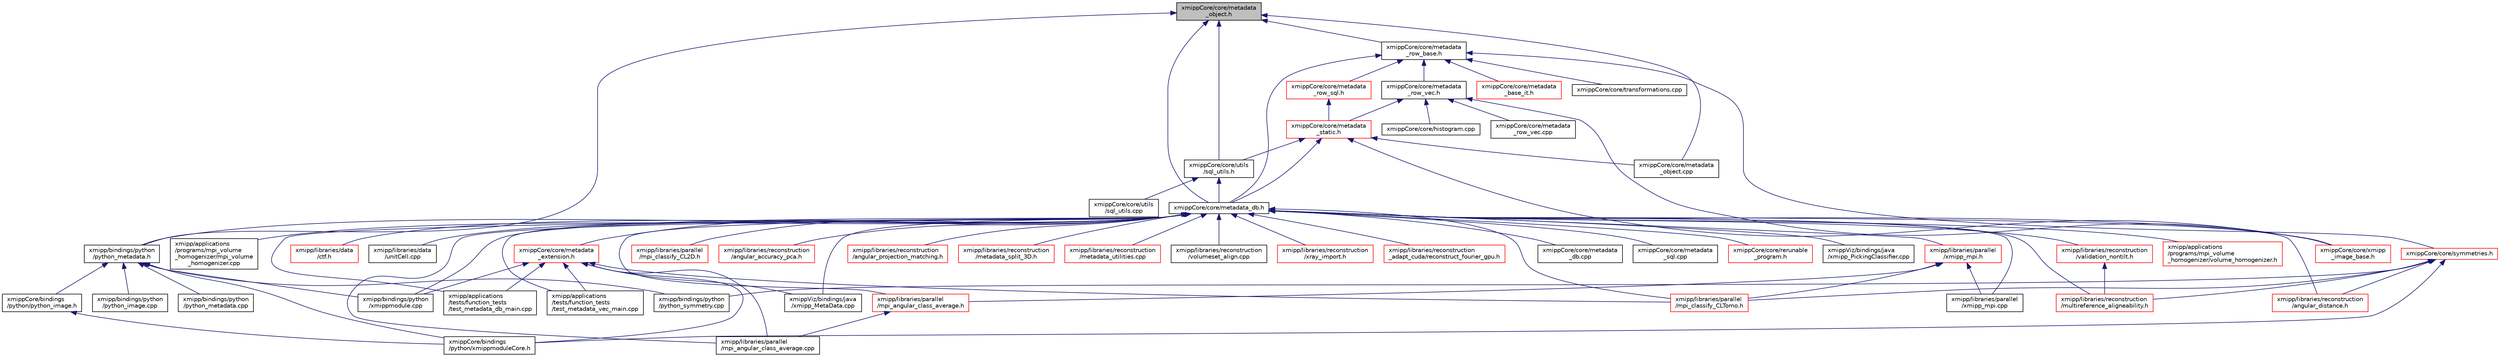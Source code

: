 digraph "xmippCore/core/metadata_object.h"
{
  edge [fontname="Helvetica",fontsize="10",labelfontname="Helvetica",labelfontsize="10"];
  node [fontname="Helvetica",fontsize="10",shape=record];
  Node7 [label="xmippCore/core/metadata\l_object.h",height=0.2,width=0.4,color="black", fillcolor="grey75", style="filled", fontcolor="black"];
  Node7 -> Node8 [dir="back",color="midnightblue",fontsize="10",style="solid",fontname="Helvetica"];
  Node8 [label="xmipp/bindings/python\l/python_metadata.h",height=0.2,width=0.4,color="black", fillcolor="white", style="filled",URL="$python__metadata_8h.html"];
  Node8 -> Node9 [dir="back",color="midnightblue",fontsize="10",style="solid",fontname="Helvetica"];
  Node9 [label="xmipp/bindings/python\l/python_image.cpp",height=0.2,width=0.4,color="black", fillcolor="white", style="filled",URL="$python__image_8cpp.html"];
  Node8 -> Node10 [dir="back",color="midnightblue",fontsize="10",style="solid",fontname="Helvetica"];
  Node10 [label="xmipp/bindings/python\l/python_metadata.cpp",height=0.2,width=0.4,color="black", fillcolor="white", style="filled",URL="$python__metadata_8cpp.html"];
  Node8 -> Node11 [dir="back",color="midnightblue",fontsize="10",style="solid",fontname="Helvetica"];
  Node11 [label="xmipp/bindings/python\l/python_symmetry.cpp",height=0.2,width=0.4,color="black", fillcolor="white", style="filled",URL="$python__symmetry_8cpp.html"];
  Node8 -> Node12 [dir="back",color="midnightblue",fontsize="10",style="solid",fontname="Helvetica"];
  Node12 [label="xmipp/bindings/python\l/xmippmodule.cpp",height=0.2,width=0.4,color="black", fillcolor="white", style="filled",URL="$xmippmodule_8cpp.html"];
  Node8 -> Node13 [dir="back",color="midnightblue",fontsize="10",style="solid",fontname="Helvetica"];
  Node13 [label="xmippCore/bindings\l/python/python_image.h",height=0.2,width=0.4,color="black", fillcolor="white", style="filled",URL="$ore_2bindings_2python_2python__image_8h.html"];
  Node13 -> Node14 [dir="back",color="midnightblue",fontsize="10",style="solid",fontname="Helvetica"];
  Node14 [label="xmippCore/bindings\l/python/xmippmoduleCore.h",height=0.2,width=0.4,color="black", fillcolor="white", style="filled",URL="$xmippmoduleCore_8h.html"];
  Node8 -> Node14 [dir="back",color="midnightblue",fontsize="10",style="solid",fontname="Helvetica"];
  Node7 -> Node15 [dir="back",color="midnightblue",fontsize="10",style="solid",fontname="Helvetica"];
  Node15 [label="xmippCore/core/metadata\l_row_base.h",height=0.2,width=0.4,color="black", fillcolor="white", style="filled",URL="$metadata__row__base_8h.html"];
  Node15 -> Node16 [dir="back",color="midnightblue",fontsize="10",style="solid",fontname="Helvetica"];
  Node16 [label="xmippCore/core/metadata\l_row_vec.h",height=0.2,width=0.4,color="black", fillcolor="white", style="filled",URL="$metadata__row__vec_8h.html"];
  Node16 -> Node17 [dir="back",color="midnightblue",fontsize="10",style="solid",fontname="Helvetica"];
  Node17 [label="xmippCore/core/xmipp\l_image_base.h",height=0.2,width=0.4,color="red", fillcolor="white", style="filled",URL="$xmipp__image__base_8h.html"];
  Node16 -> Node650 [dir="back",color="midnightblue",fontsize="10",style="solid",fontname="Helvetica"];
  Node650 [label="xmippCore/core/metadata\l_static.h",height=0.2,width=0.4,color="red", fillcolor="white", style="filled",URL="$metadata__static_8h.html"];
  Node650 -> Node17 [dir="back",color="midnightblue",fontsize="10",style="solid",fontname="Helvetica"];
  Node650 -> Node654 [dir="back",color="midnightblue",fontsize="10",style="solid",fontname="Helvetica"];
  Node654 [label="xmippCore/core/metadata_db.h",height=0.2,width=0.4,color="black", fillcolor="white", style="filled",URL="$metadata__db_8h.html"];
  Node654 -> Node273 [dir="back",color="midnightblue",fontsize="10",style="solid",fontname="Helvetica"];
  Node273 [label="xmipp/applications\l/programs/mpi_volume\l_homogenizer/volume_homogenizer.h",height=0.2,width=0.4,color="red", fillcolor="white", style="filled",URL="$volume__homogenizer_8h.html"];
  Node654 -> Node275 [dir="back",color="midnightblue",fontsize="10",style="solid",fontname="Helvetica"];
  Node275 [label="xmipp/applications\l/programs/mpi_volume\l_homogenizer/mpi_volume\l_homogenizer.cpp",height=0.2,width=0.4,color="black", fillcolor="white", style="filled",URL="$mpi__volume__homogenizer_8cpp.html"];
  Node654 -> Node586 [dir="back",color="midnightblue",fontsize="10",style="solid",fontname="Helvetica"];
  Node586 [label="xmipp/applications\l/tests/function_tests\l/test_metadata_db_main.cpp",height=0.2,width=0.4,color="black", fillcolor="white", style="filled",URL="$test__metadata__db__main_8cpp.html"];
  Node654 -> Node587 [dir="back",color="midnightblue",fontsize="10",style="solid",fontname="Helvetica"];
  Node587 [label="xmipp/applications\l/tests/function_tests\l/test_metadata_vec_main.cpp",height=0.2,width=0.4,color="black", fillcolor="white", style="filled",URL="$test__metadata__vec__main_8cpp.html"];
  Node654 -> Node8 [dir="back",color="midnightblue",fontsize="10",style="solid",fontname="Helvetica"];
  Node654 -> Node12 [dir="back",color="midnightblue",fontsize="10",style="solid",fontname="Helvetica"];
  Node654 -> Node655 [dir="back",color="midnightblue",fontsize="10",style="solid",fontname="Helvetica"];
  Node655 [label="xmipp/libraries/data\l/ctf.h",height=0.2,width=0.4,color="red", fillcolor="white", style="filled",URL="$ctf_8h.html"];
  Node654 -> Node439 [dir="back",color="midnightblue",fontsize="10",style="solid",fontname="Helvetica"];
  Node439 [label="xmipp/libraries/data\l/unitCell.cpp",height=0.2,width=0.4,color="black", fillcolor="white", style="filled",URL="$unitCell_8cpp.html"];
  Node654 -> Node453 [dir="back",color="midnightblue",fontsize="10",style="solid",fontname="Helvetica"];
  Node453 [label="xmipp/libraries/parallel\l/mpi_angular_class_average.h",height=0.2,width=0.4,color="red", fillcolor="white", style="filled",URL="$mpi__angular__class__average_8h.html"];
  Node453 -> Node455 [dir="back",color="midnightblue",fontsize="10",style="solid",fontname="Helvetica"];
  Node455 [label="xmipp/libraries/parallel\l/mpi_angular_class_average.cpp",height=0.2,width=0.4,color="black", fillcolor="white", style="filled",URL="$mpi__angular__class__average_8cpp.html"];
  Node654 -> Node455 [dir="back",color="midnightblue",fontsize="10",style="solid",fontname="Helvetica"];
  Node654 -> Node659 [dir="back",color="midnightblue",fontsize="10",style="solid",fontname="Helvetica"];
  Node659 [label="xmipp/libraries/parallel\l/mpi_classify_CL2D.h",height=0.2,width=0.4,color="red", fillcolor="white", style="filled",URL="$mpi__classify__CL2D_8h.html"];
  Node654 -> Node661 [dir="back",color="midnightblue",fontsize="10",style="solid",fontname="Helvetica"];
  Node661 [label="xmipp/libraries/parallel\l/xmipp_mpi.h",height=0.2,width=0.4,color="red", fillcolor="white", style="filled",URL="$xmipp__mpi_8h.html"];
  Node661 -> Node453 [dir="back",color="midnightblue",fontsize="10",style="solid",fontname="Helvetica"];
  Node661 -> Node103 [dir="back",color="midnightblue",fontsize="10",style="solid",fontname="Helvetica"];
  Node103 [label="xmipp/libraries/parallel\l/mpi_classify_CLTomo.h",height=0.2,width=0.4,color="red", fillcolor="white", style="filled",URL="$mpi__classify__CLTomo_8h.html"];
  Node661 -> Node684 [dir="back",color="midnightblue",fontsize="10",style="solid",fontname="Helvetica"];
  Node684 [label="xmipp/libraries/parallel\l/xmipp_mpi.cpp",height=0.2,width=0.4,color="black", fillcolor="white", style="filled",URL="$xmipp__mpi_8cpp.html"];
  Node654 -> Node103 [dir="back",color="midnightblue",fontsize="10",style="solid",fontname="Helvetica"];
  Node654 -> Node684 [dir="back",color="midnightblue",fontsize="10",style="solid",fontname="Helvetica"];
  Node654 -> Node462 [dir="back",color="midnightblue",fontsize="10",style="solid",fontname="Helvetica"];
  Node462 [label="xmipp/libraries/reconstruction\l/angular_accuracy_pca.h",height=0.2,width=0.4,color="red", fillcolor="white", style="filled",URL="$angular__accuracy__pca_8h.html"];
  Node654 -> Node685 [dir="back",color="midnightblue",fontsize="10",style="solid",fontname="Helvetica"];
  Node685 [label="xmipp/libraries/reconstruction\l/angular_distance.h",height=0.2,width=0.4,color="red", fillcolor="white", style="filled",URL="$angular__distance_8h.html"];
  Node654 -> Node690 [dir="back",color="midnightblue",fontsize="10",style="solid",fontname="Helvetica"];
  Node690 [label="xmipp/libraries/reconstruction\l/angular_projection_matching.h",height=0.2,width=0.4,color="red", fillcolor="white", style="filled",URL="$angular__projection__matching_8h.html"];
  Node654 -> Node692 [dir="back",color="midnightblue",fontsize="10",style="solid",fontname="Helvetica"];
  Node692 [label="xmipp/libraries/reconstruction\l/metadata_split_3D.h",height=0.2,width=0.4,color="red", fillcolor="white", style="filled",URL="$metadata__split__3D_8h.html"];
  Node654 -> Node694 [dir="back",color="midnightblue",fontsize="10",style="solid",fontname="Helvetica"];
  Node694 [label="xmipp/libraries/reconstruction\l/metadata_utilities.cpp",height=0.2,width=0.4,color="red", fillcolor="white", style="filled",URL="$metadata__utilities_8cpp.html"];
  Node654 -> Node696 [dir="back",color="midnightblue",fontsize="10",style="solid",fontname="Helvetica"];
  Node696 [label="xmipp/libraries/reconstruction\l/validation_nontilt.h",height=0.2,width=0.4,color="red", fillcolor="white", style="filled",URL="$validation__nontilt_8h.html"];
  Node696 -> Node182 [dir="back",color="midnightblue",fontsize="10",style="solid",fontname="Helvetica"];
  Node182 [label="xmipp/libraries/reconstruction\l/multireference_aligneability.h",height=0.2,width=0.4,color="red", fillcolor="white", style="filled",URL="$multireference__aligneability_8h.html"];
  Node654 -> Node182 [dir="back",color="midnightblue",fontsize="10",style="solid",fontname="Helvetica"];
  Node654 -> Node699 [dir="back",color="midnightblue",fontsize="10",style="solid",fontname="Helvetica"];
  Node699 [label="xmipp/libraries/reconstruction\l/volumeset_align.cpp",height=0.2,width=0.4,color="black", fillcolor="white", style="filled",URL="$volumeset__align_8cpp.html"];
  Node654 -> Node571 [dir="back",color="midnightblue",fontsize="10",style="solid",fontname="Helvetica"];
  Node571 [label="xmipp/libraries/reconstruction\l/xray_import.h",height=0.2,width=0.4,color="red", fillcolor="white", style="filled",URL="$xray__import_8h.html"];
  Node654 -> Node256 [dir="back",color="midnightblue",fontsize="10",style="solid",fontname="Helvetica"];
  Node256 [label="xmipp/libraries/reconstruction\l_adapt_cuda/reconstruct_fourier_gpu.h",height=0.2,width=0.4,color="red", fillcolor="white", style="filled",URL="$reconstruct__fourier__gpu_8h.html"];
  Node654 -> Node17 [dir="back",color="midnightblue",fontsize="10",style="solid",fontname="Helvetica"];
  Node654 -> Node585 [dir="back",color="midnightblue",fontsize="10",style="solid",fontname="Helvetica"];
  Node585 [label="xmippCore/core/metadata\l_extension.h",height=0.2,width=0.4,color="red", fillcolor="white", style="filled",URL="$metadata__extension_8h.html"];
  Node585 -> Node586 [dir="back",color="midnightblue",fontsize="10",style="solid",fontname="Helvetica"];
  Node585 -> Node587 [dir="back",color="midnightblue",fontsize="10",style="solid",fontname="Helvetica"];
  Node585 -> Node12 [dir="back",color="midnightblue",fontsize="10",style="solid",fontname="Helvetica"];
  Node585 -> Node455 [dir="back",color="midnightblue",fontsize="10",style="solid",fontname="Helvetica"];
  Node585 -> Node103 [dir="back",color="midnightblue",fontsize="10",style="solid",fontname="Helvetica"];
  Node585 -> Node14 [dir="back",color="midnightblue",fontsize="10",style="solid",fontname="Helvetica"];
  Node585 -> Node605 [dir="back",color="midnightblue",fontsize="10",style="solid",fontname="Helvetica"];
  Node605 [label="xmippViz/bindings/java\l/xmipp_MetaData.cpp",height=0.2,width=0.4,color="black", fillcolor="white", style="filled",URL="$bindings_2java_2xmipp__MetaData_8cpp.html"];
  Node654 -> Node612 [dir="back",color="midnightblue",fontsize="10",style="solid",fontname="Helvetica"];
  Node612 [label="xmippCore/core/metadata\l_db.cpp",height=0.2,width=0.4,color="black", fillcolor="white", style="filled",URL="$metadata__db_8cpp.html"];
  Node654 -> Node700 [dir="back",color="midnightblue",fontsize="10",style="solid",fontname="Helvetica"];
  Node700 [label="xmippCore/core/metadata\l_sql.cpp",height=0.2,width=0.4,color="black", fillcolor="white", style="filled",URL="$metadata__sql_8cpp.html"];
  Node654 -> Node701 [dir="back",color="midnightblue",fontsize="10",style="solid",fontname="Helvetica"];
  Node701 [label="xmippCore/core/rerunable\l_program.h",height=0.2,width=0.4,color="red", fillcolor="white", style="filled",URL="$rerunable__program_8h.html"];
  Node654 -> Node605 [dir="back",color="midnightblue",fontsize="10",style="solid",fontname="Helvetica"];
  Node654 -> Node365 [dir="back",color="midnightblue",fontsize="10",style="solid",fontname="Helvetica"];
  Node365 [label="xmippViz/bindings/java\l/xmipp_PickingClassifier.cpp",height=0.2,width=0.4,color="black", fillcolor="white", style="filled",URL="$xmipp__PickingClassifier_8cpp.html"];
  Node650 -> Node781 [dir="back",color="midnightblue",fontsize="10",style="solid",fontname="Helvetica"];
  Node781 [label="xmippCore/core/utils\l/sql_utils.h",height=0.2,width=0.4,color="black", fillcolor="white", style="filled",URL="$sql__utils_8h.html"];
  Node781 -> Node654 [dir="back",color="midnightblue",fontsize="10",style="solid",fontname="Helvetica"];
  Node781 -> Node782 [dir="back",color="midnightblue",fontsize="10",style="solid",fontname="Helvetica"];
  Node782 [label="xmippCore/core/utils\l/sql_utils.cpp",height=0.2,width=0.4,color="black", fillcolor="white", style="filled",URL="$sql__utils_8cpp.html"];
  Node650 -> Node783 [dir="back",color="midnightblue",fontsize="10",style="solid",fontname="Helvetica"];
  Node783 [label="xmippCore/core/metadata\l_object.cpp",height=0.2,width=0.4,color="black", fillcolor="white", style="filled",URL="$metadata__object_8cpp.html"];
  Node16 -> Node752 [dir="back",color="midnightblue",fontsize="10",style="solid",fontname="Helvetica"];
  Node752 [label="xmippCore/core/histogram.cpp",height=0.2,width=0.4,color="black", fillcolor="white", style="filled",URL="$histogram_8cpp.html"];
  Node16 -> Node788 [dir="back",color="midnightblue",fontsize="10",style="solid",fontname="Helvetica"];
  Node788 [label="xmippCore/core/metadata\l_row_vec.cpp",height=0.2,width=0.4,color="black", fillcolor="white", style="filled",URL="$metadata__row__vec_8cpp.html"];
  Node15 -> Node789 [dir="back",color="midnightblue",fontsize="10",style="solid",fontname="Helvetica"];
  Node789 [label="xmippCore/core/metadata\l_row_sql.h",height=0.2,width=0.4,color="red", fillcolor="white", style="filled",URL="$metadata__row__sql_8h.html"];
  Node789 -> Node650 [dir="back",color="midnightblue",fontsize="10",style="solid",fontname="Helvetica"];
  Node15 -> Node791 [dir="back",color="midnightblue",fontsize="10",style="solid",fontname="Helvetica"];
  Node791 [label="xmippCore/core/metadata\l_base_it.h",height=0.2,width=0.4,color="red", fillcolor="white", style="filled",URL="$metadata__base__it_8h.html"];
  Node15 -> Node654 [dir="back",color="midnightblue",fontsize="10",style="solid",fontname="Helvetica"];
  Node15 -> Node770 [dir="back",color="midnightblue",fontsize="10",style="solid",fontname="Helvetica"];
  Node770 [label="xmippCore/core/symmetries.h",height=0.2,width=0.4,color="red", fillcolor="white", style="filled",URL="$ore_2core_2symmetries_8h.html"];
  Node770 -> Node11 [dir="back",color="midnightblue",fontsize="10",style="solid",fontname="Helvetica"];
  Node770 -> Node103 [dir="back",color="midnightblue",fontsize="10",style="solid",fontname="Helvetica"];
  Node770 -> Node685 [dir="back",color="midnightblue",fontsize="10",style="solid",fontname="Helvetica"];
  Node770 -> Node182 [dir="back",color="midnightblue",fontsize="10",style="solid",fontname="Helvetica"];
  Node770 -> Node14 [dir="back",color="midnightblue",fontsize="10",style="solid",fontname="Helvetica"];
  Node15 -> Node792 [dir="back",color="midnightblue",fontsize="10",style="solid",fontname="Helvetica"];
  Node792 [label="xmippCore/core/transformations.cpp",height=0.2,width=0.4,color="black", fillcolor="white", style="filled",URL="$transformations_8cpp.html"];
  Node7 -> Node654 [dir="back",color="midnightblue",fontsize="10",style="solid",fontname="Helvetica"];
  Node7 -> Node781 [dir="back",color="midnightblue",fontsize="10",style="solid",fontname="Helvetica"];
  Node7 -> Node783 [dir="back",color="midnightblue",fontsize="10",style="solid",fontname="Helvetica"];
}
